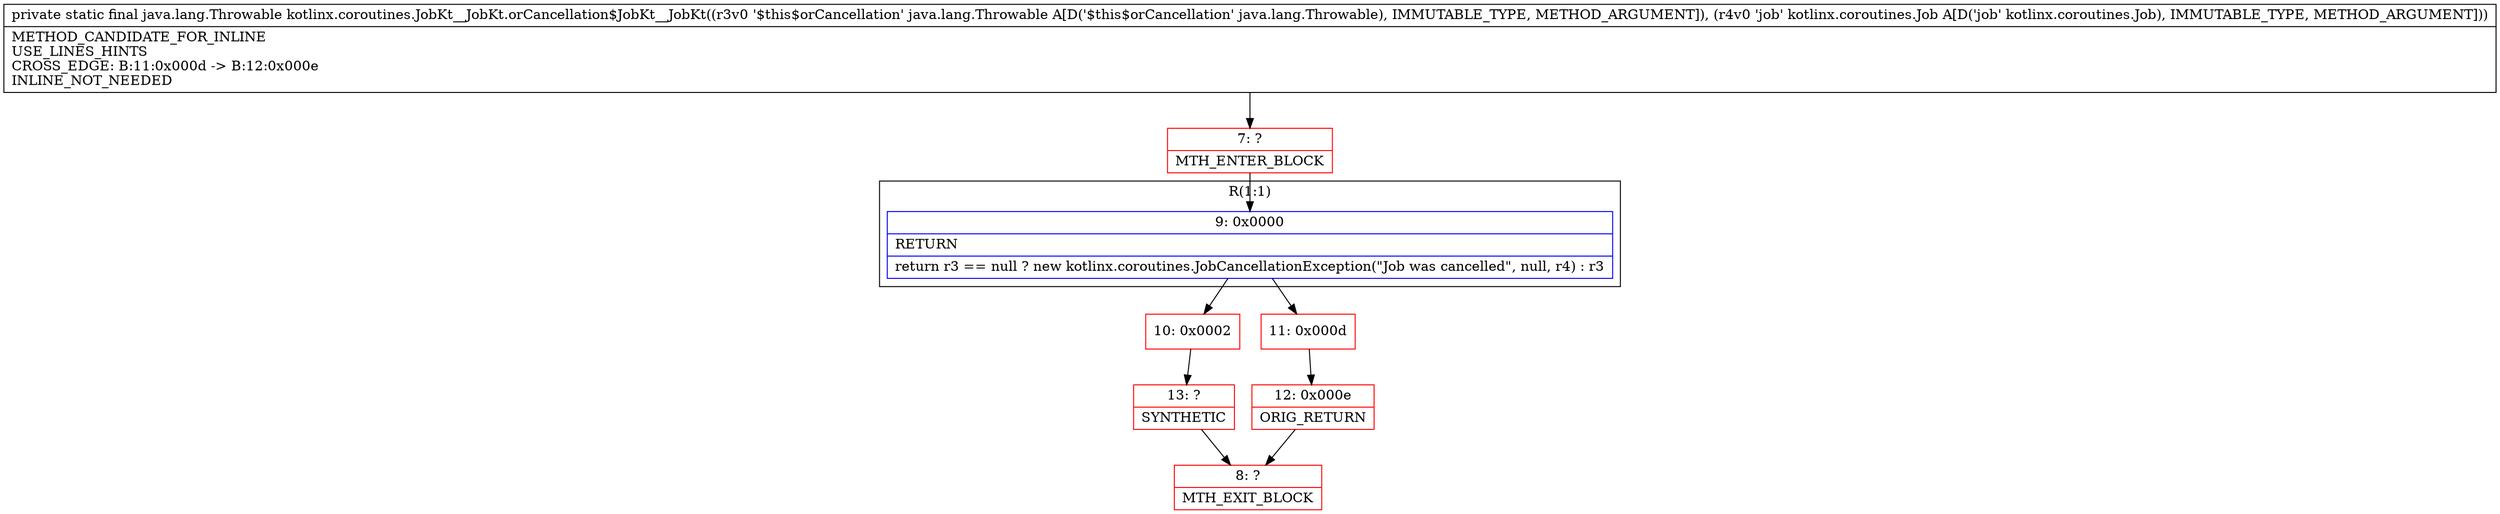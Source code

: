 digraph "CFG forkotlinx.coroutines.JobKt__JobKt.orCancellation$JobKt__JobKt(Ljava\/lang\/Throwable;Lkotlinx\/coroutines\/Job;)Ljava\/lang\/Throwable;" {
subgraph cluster_Region_1893198223 {
label = "R(1:1)";
node [shape=record,color=blue];
Node_9 [shape=record,label="{9\:\ 0x0000|RETURN\l|return r3 == null ? new kotlinx.coroutines.JobCancellationException(\"Job was cancelled\", null, r4) : r3\l}"];
}
Node_7 [shape=record,color=red,label="{7\:\ ?|MTH_ENTER_BLOCK\l}"];
Node_10 [shape=record,color=red,label="{10\:\ 0x0002}"];
Node_13 [shape=record,color=red,label="{13\:\ ?|SYNTHETIC\l}"];
Node_8 [shape=record,color=red,label="{8\:\ ?|MTH_EXIT_BLOCK\l}"];
Node_11 [shape=record,color=red,label="{11\:\ 0x000d}"];
Node_12 [shape=record,color=red,label="{12\:\ 0x000e|ORIG_RETURN\l}"];
MethodNode[shape=record,label="{private static final java.lang.Throwable kotlinx.coroutines.JobKt__JobKt.orCancellation$JobKt__JobKt((r3v0 '$this$orCancellation' java.lang.Throwable A[D('$this$orCancellation' java.lang.Throwable), IMMUTABLE_TYPE, METHOD_ARGUMENT]), (r4v0 'job' kotlinx.coroutines.Job A[D('job' kotlinx.coroutines.Job), IMMUTABLE_TYPE, METHOD_ARGUMENT]))  | METHOD_CANDIDATE_FOR_INLINE\lUSE_LINES_HINTS\lCROSS_EDGE: B:11:0x000d \-\> B:12:0x000e\lINLINE_NOT_NEEDED\l}"];
MethodNode -> Node_7;Node_9 -> Node_10;
Node_9 -> Node_11;
Node_7 -> Node_9;
Node_10 -> Node_13;
Node_13 -> Node_8;
Node_11 -> Node_12;
Node_12 -> Node_8;
}

